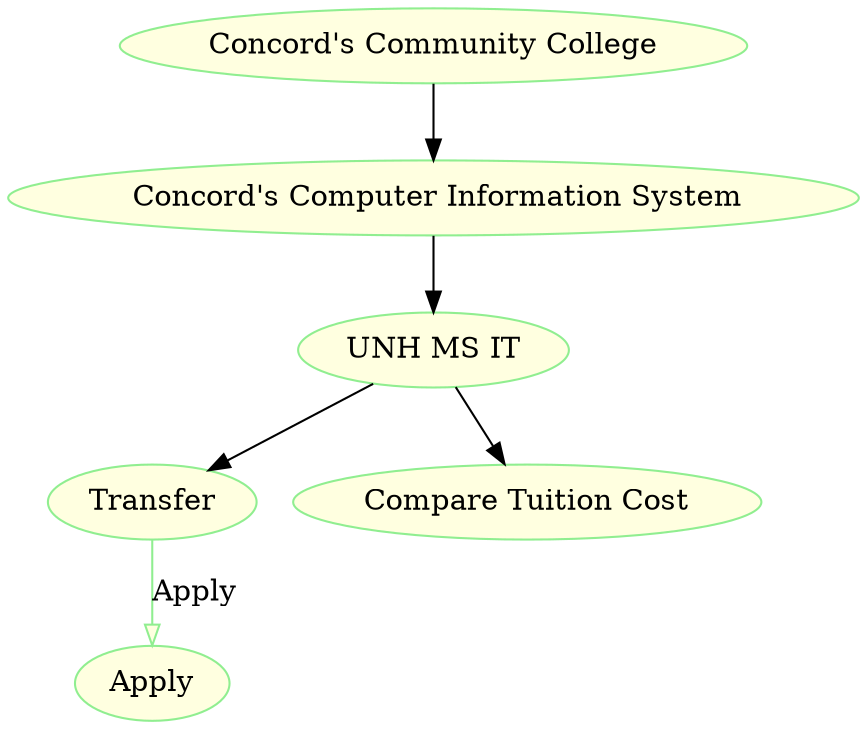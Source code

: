 digraph G {
	
                             from_nhit [label="Concord's Community College" URL="/transfer_college?college=nhit" color=lightgreen fillcolor=lightyellow style=filled]
                           transfer [label="Transfer" URL= "https://www.nhtransfer.org/sites/nhtransfer.org/files/media/nhtransferapplication.pdf" color=lightgreen fillcolor=lightyellow style=filled]
	nhit_compare_tuition_cost [label="Compare Tuition Cost" URL="https://manchester.unh.edu/costs" color=lightgreen fillcolor=lightyellow style=filled]
	nhit_list_of_unh_programs [label="UNH MS IT" URL="https://manchester.unh.edu/academics/degree-programs/information-technology"                   color=lightgreen fillcolor=lightyellow style=filled ]
	nhit_computer_science [label=" Concord's Computer Information System" URL ="https://manchester.unh.edu/sites/default/files/media/nhti_cis_pathways_0.pdf" color=lightgreen fillcolor=lightyellow style=filled]
	
	
	nhit_apply_to_it [label=Apply URL="/index.html" color=lightgreen fillcolor=lightyellow style=filled]
	from_nhit -> nhit_computer_science
	nhit_computer_science -> nhit_list_of_unh_programs
                           nhit_list_of_unh_programs -> transfer
                          nhit_list_of_unh_programs -> nhit_compare_tuition_cost
                          transfer -> nhit_apply_to_it [label=Apply URL="/index.html" color=lightgreen fillcolor=lightyellow style=filled]
	
}
















































































































